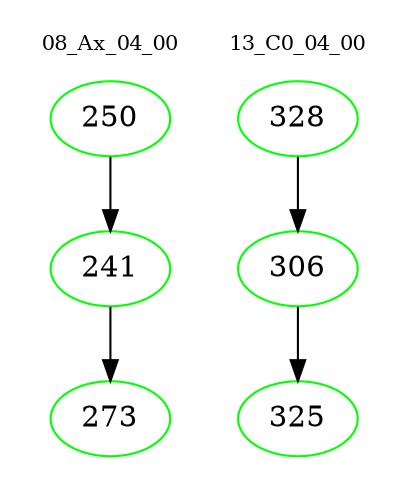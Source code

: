 digraph{
subgraph cluster_0 {
color = white
label = "08_Ax_04_00";
fontsize=10;
T0_250 [label="250", color="green"]
T0_250 -> T0_241 [color="black"]
T0_241 [label="241", color="green"]
T0_241 -> T0_273 [color="black"]
T0_273 [label="273", color="green"]
}
subgraph cluster_1 {
color = white
label = "13_C0_04_00";
fontsize=10;
T1_328 [label="328", color="green"]
T1_328 -> T1_306 [color="black"]
T1_306 [label="306", color="green"]
T1_306 -> T1_325 [color="black"]
T1_325 [label="325", color="green"]
}
}
